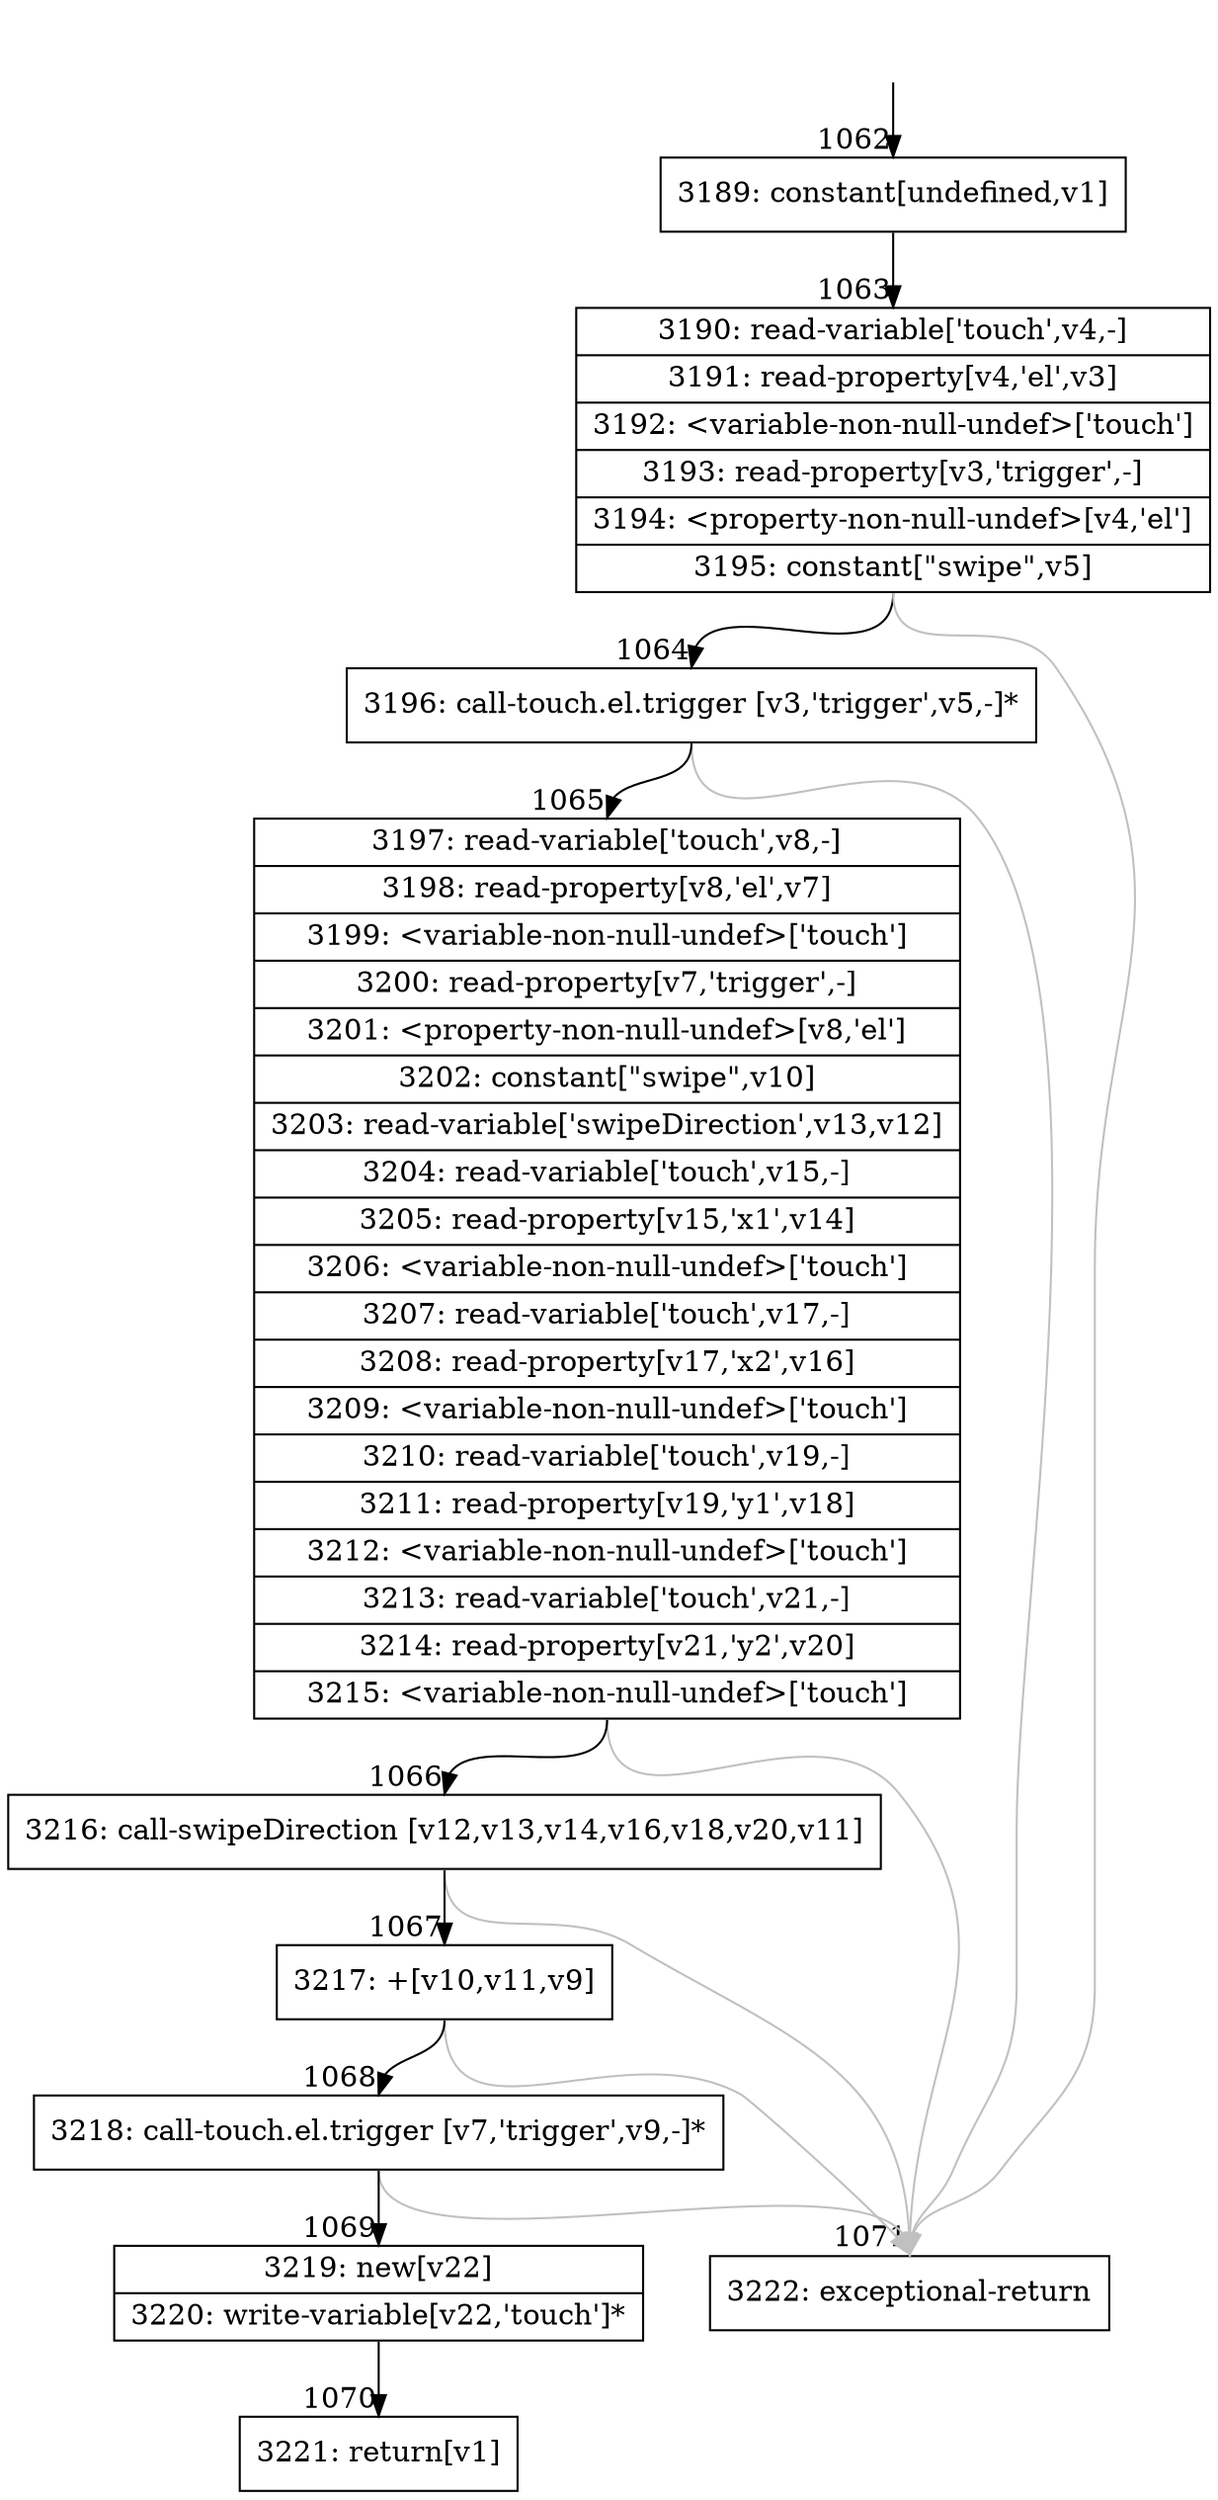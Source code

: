 digraph {
rankdir="TD"
BB_entry85[shape=none,label=""];
BB_entry85 -> BB1062 [tailport=s, headport=n, headlabel="    1062"]
BB1062 [shape=record label="{3189: constant[undefined,v1]}" ] 
BB1062 -> BB1063 [tailport=s, headport=n, headlabel="      1063"]
BB1063 [shape=record label="{3190: read-variable['touch',v4,-]|3191: read-property[v4,'el',v3]|3192: \<variable-non-null-undef\>['touch']|3193: read-property[v3,'trigger',-]|3194: \<property-non-null-undef\>[v4,'el']|3195: constant[\"swipe\",v5]}" ] 
BB1063 -> BB1064 [tailport=s, headport=n, headlabel="      1064"]
BB1063 -> BB1071 [tailport=s, headport=n, color=gray, headlabel="      1071"]
BB1064 [shape=record label="{3196: call-touch.el.trigger [v3,'trigger',v5,-]*}" ] 
BB1064 -> BB1065 [tailport=s, headport=n, headlabel="      1065"]
BB1064 -> BB1071 [tailport=s, headport=n, color=gray]
BB1065 [shape=record label="{3197: read-variable['touch',v8,-]|3198: read-property[v8,'el',v7]|3199: \<variable-non-null-undef\>['touch']|3200: read-property[v7,'trigger',-]|3201: \<property-non-null-undef\>[v8,'el']|3202: constant[\"swipe\",v10]|3203: read-variable['swipeDirection',v13,v12]|3204: read-variable['touch',v15,-]|3205: read-property[v15,'x1',v14]|3206: \<variable-non-null-undef\>['touch']|3207: read-variable['touch',v17,-]|3208: read-property[v17,'x2',v16]|3209: \<variable-non-null-undef\>['touch']|3210: read-variable['touch',v19,-]|3211: read-property[v19,'y1',v18]|3212: \<variable-non-null-undef\>['touch']|3213: read-variable['touch',v21,-]|3214: read-property[v21,'y2',v20]|3215: \<variable-non-null-undef\>['touch']}" ] 
BB1065 -> BB1066 [tailport=s, headport=n, headlabel="      1066"]
BB1065 -> BB1071 [tailport=s, headport=n, color=gray]
BB1066 [shape=record label="{3216: call-swipeDirection [v12,v13,v14,v16,v18,v20,v11]}" ] 
BB1066 -> BB1067 [tailport=s, headport=n, headlabel="      1067"]
BB1066 -> BB1071 [tailport=s, headport=n, color=gray]
BB1067 [shape=record label="{3217: +[v10,v11,v9]}" ] 
BB1067 -> BB1068 [tailport=s, headport=n, headlabel="      1068"]
BB1067 -> BB1071 [tailport=s, headport=n, color=gray]
BB1068 [shape=record label="{3218: call-touch.el.trigger [v7,'trigger',v9,-]*}" ] 
BB1068 -> BB1069 [tailport=s, headport=n, headlabel="      1069"]
BB1068 -> BB1071 [tailport=s, headport=n, color=gray]
BB1069 [shape=record label="{3219: new[v22]|3220: write-variable[v22,'touch']*}" ] 
BB1069 -> BB1070 [tailport=s, headport=n, headlabel="      1070"]
BB1070 [shape=record label="{3221: return[v1]}" ] 
BB1071 [shape=record label="{3222: exceptional-return}" ] 
//#$~ 837
}

